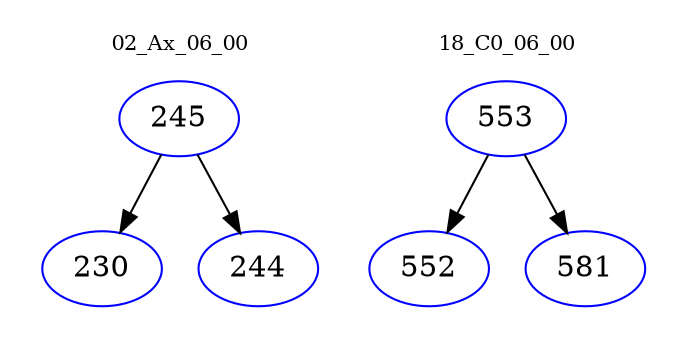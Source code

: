 digraph{
subgraph cluster_0 {
color = white
label = "02_Ax_06_00";
fontsize=10;
T0_245 [label="245", color="blue"]
T0_245 -> T0_230 [color="black"]
T0_230 [label="230", color="blue"]
T0_245 -> T0_244 [color="black"]
T0_244 [label="244", color="blue"]
}
subgraph cluster_1 {
color = white
label = "18_C0_06_00";
fontsize=10;
T1_553 [label="553", color="blue"]
T1_553 -> T1_552 [color="black"]
T1_552 [label="552", color="blue"]
T1_553 -> T1_581 [color="black"]
T1_581 [label="581", color="blue"]
}
}
